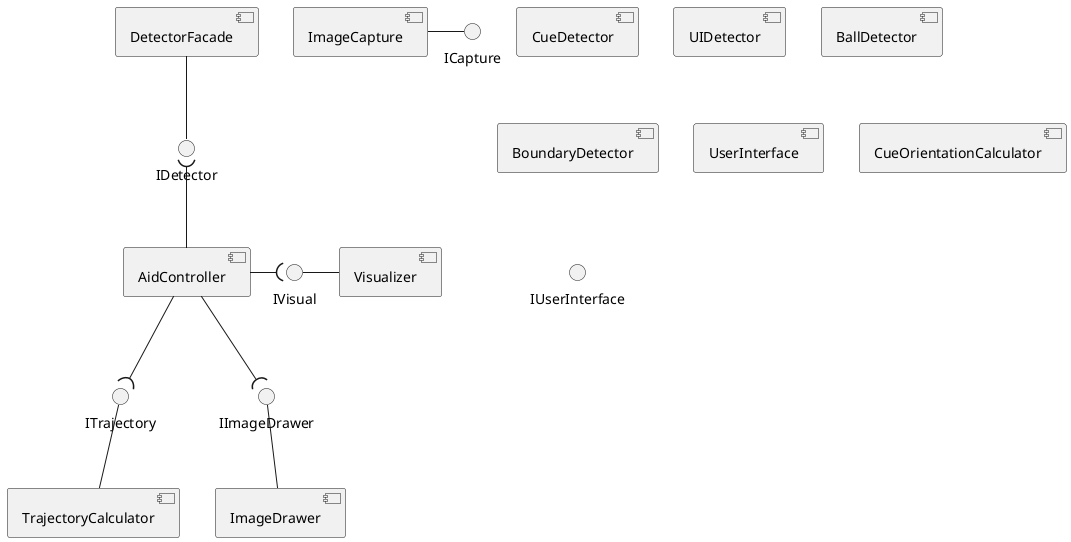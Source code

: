 @startuml

component ImageCapture

component CueDetector

component UIDetector

component BallDetector

component BoundaryDetector

component DetectorFacade

component UserInterface

component AidController

component ImageDrawer

component TrajectoryCalculator

component CueOrientationCalculator

component Visualizer

interface IVisual
interface ICapture
interface IDetector
interface ITrajectory
interface IUserInterface
interface IImageDrawer

AidController --( ITrajectory
ITrajectory -- TrajectoryCalculator

AidController --( IImageDrawer
IImageDrawer -- ImageDrawer




AidController -( IVisual
IVisual - Visualizer

DetectorFacade -- IDetector
IDetector )-- AidController

ImageCapture - ICapture

@enduml